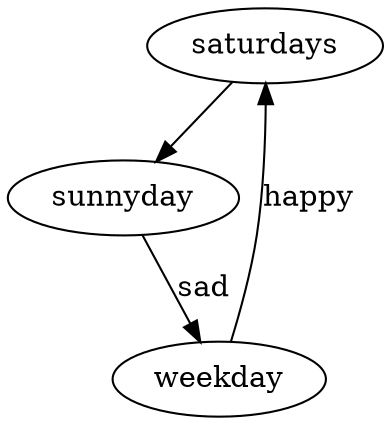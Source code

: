 digraph {
  saturdays -> sunnyday 
  sunnyday  -> weekday [label="sad"];
  weekday -> saturdays [label="happy"];
  
}
